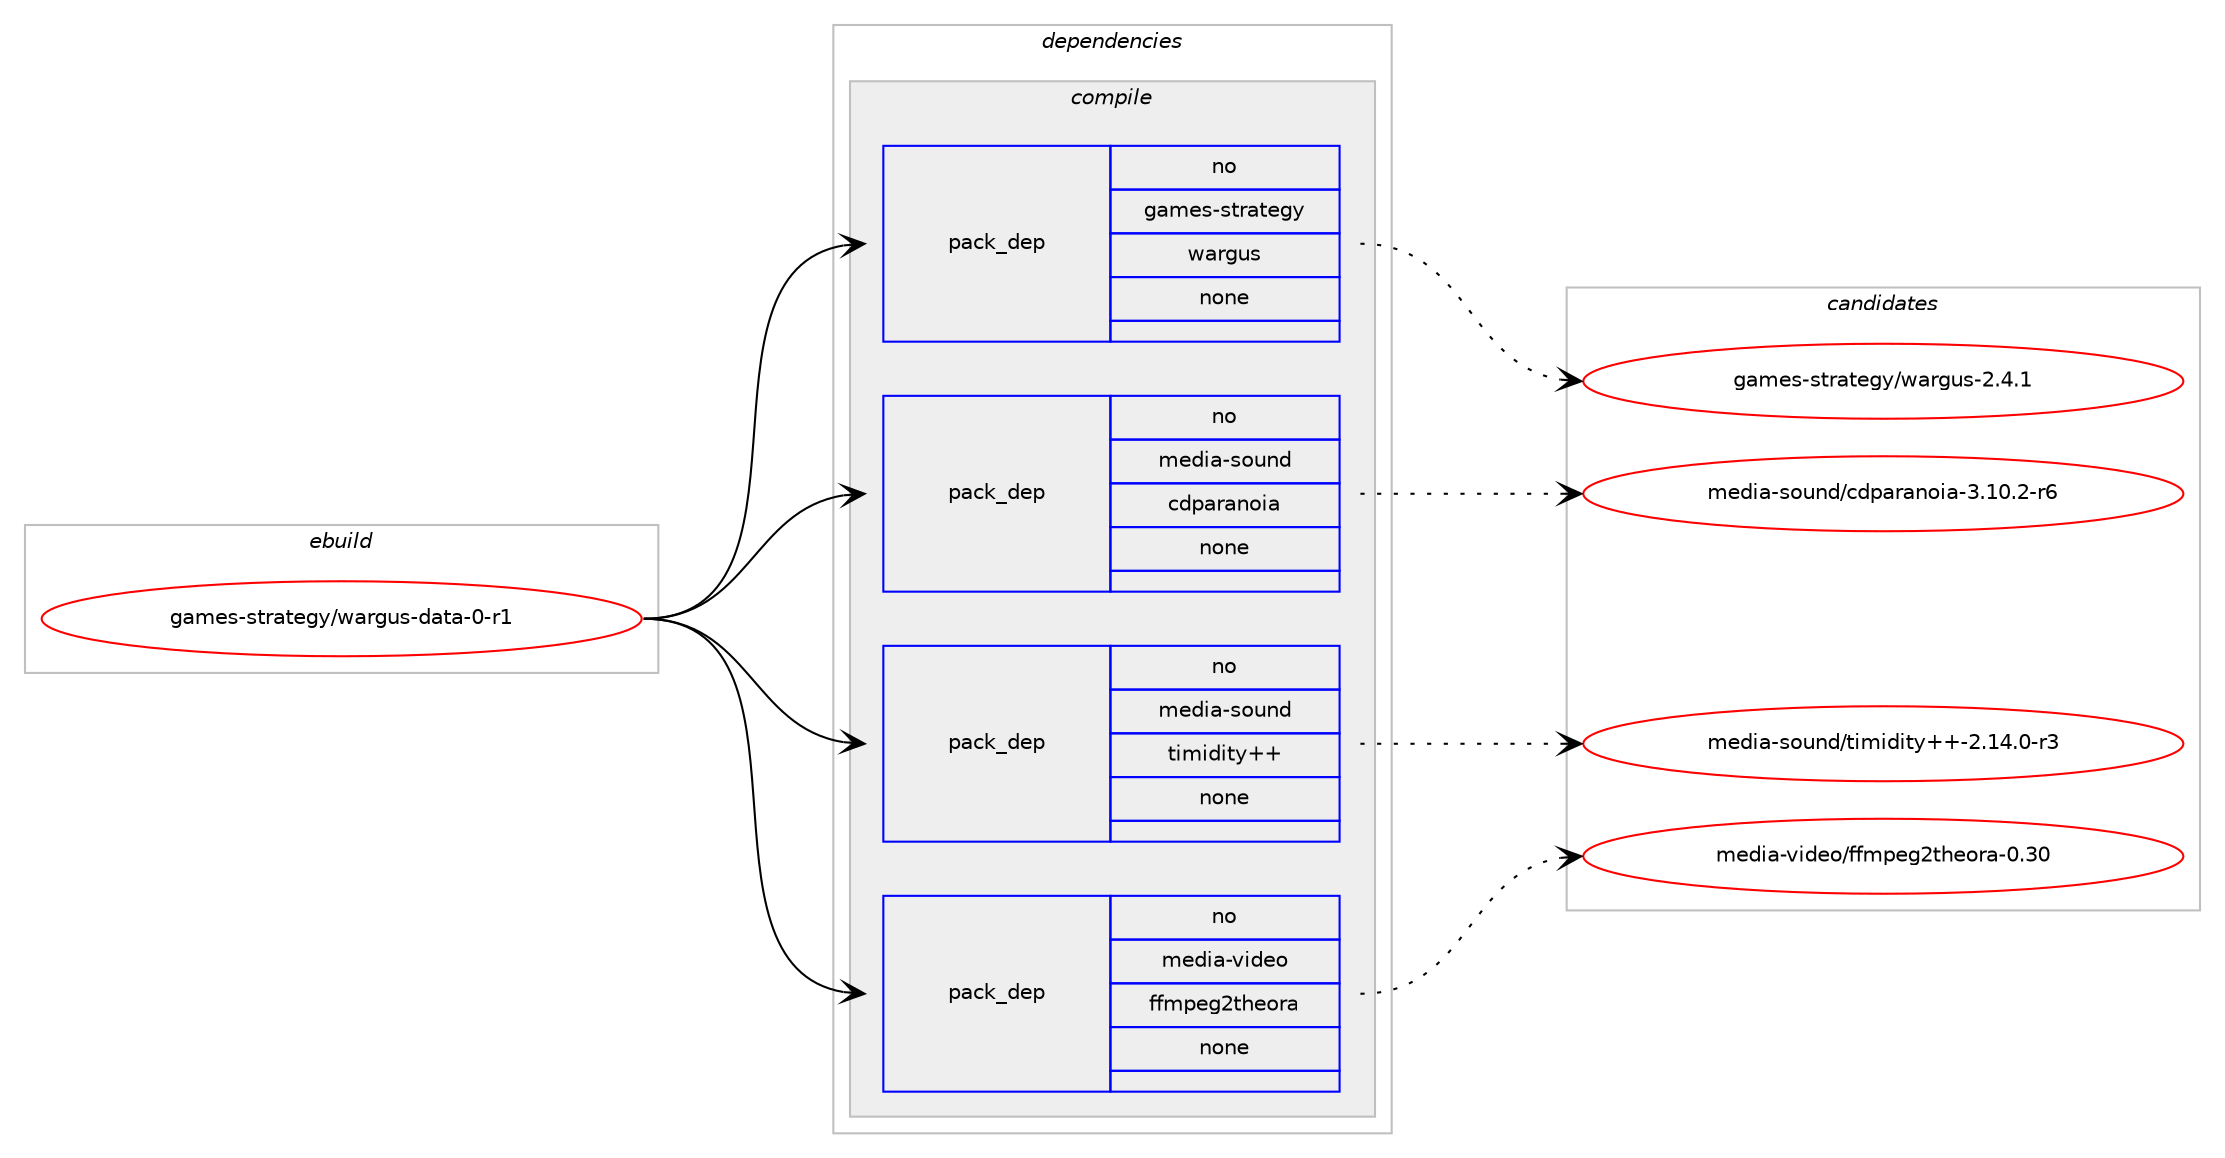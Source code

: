digraph prolog {

# *************
# Graph options
# *************

newrank=true;
concentrate=true;
compound=true;
graph [rankdir=LR,fontname=Helvetica,fontsize=10,ranksep=1.5];#, ranksep=2.5, nodesep=0.2];
edge  [arrowhead=vee];
node  [fontname=Helvetica,fontsize=10];

# **********
# The ebuild
# **********

subgraph cluster_leftcol {
color=gray;
rank=same;
label=<<i>ebuild</i>>;
id [label="games-strategy/wargus-data-0-r1", color=red, width=4, href="../games-strategy/wargus-data-0-r1.svg"];
}

# ****************
# The dependencies
# ****************

subgraph cluster_midcol {
color=gray;
label=<<i>dependencies</i>>;
subgraph cluster_compile {
fillcolor="#eeeeee";
style=filled;
label=<<i>compile</i>>;
subgraph pack1110446 {
dependency1561808 [label=<<TABLE BORDER="0" CELLBORDER="1" CELLSPACING="0" CELLPADDING="4" WIDTH="220"><TR><TD ROWSPAN="6" CELLPADDING="30">pack_dep</TD></TR><TR><TD WIDTH="110">no</TD></TR><TR><TD>games-strategy</TD></TR><TR><TD>wargus</TD></TR><TR><TD>none</TD></TR><TR><TD></TD></TR></TABLE>>, shape=none, color=blue];
}
id:e -> dependency1561808:w [weight=20,style="solid",arrowhead="vee"];
subgraph pack1110447 {
dependency1561809 [label=<<TABLE BORDER="0" CELLBORDER="1" CELLSPACING="0" CELLPADDING="4" WIDTH="220"><TR><TD ROWSPAN="6" CELLPADDING="30">pack_dep</TD></TR><TR><TD WIDTH="110">no</TD></TR><TR><TD>media-sound</TD></TR><TR><TD>cdparanoia</TD></TR><TR><TD>none</TD></TR><TR><TD></TD></TR></TABLE>>, shape=none, color=blue];
}
id:e -> dependency1561809:w [weight=20,style="solid",arrowhead="vee"];
subgraph pack1110448 {
dependency1561810 [label=<<TABLE BORDER="0" CELLBORDER="1" CELLSPACING="0" CELLPADDING="4" WIDTH="220"><TR><TD ROWSPAN="6" CELLPADDING="30">pack_dep</TD></TR><TR><TD WIDTH="110">no</TD></TR><TR><TD>media-sound</TD></TR><TR><TD>timidity++</TD></TR><TR><TD>none</TD></TR><TR><TD></TD></TR></TABLE>>, shape=none, color=blue];
}
id:e -> dependency1561810:w [weight=20,style="solid",arrowhead="vee"];
subgraph pack1110449 {
dependency1561811 [label=<<TABLE BORDER="0" CELLBORDER="1" CELLSPACING="0" CELLPADDING="4" WIDTH="220"><TR><TD ROWSPAN="6" CELLPADDING="30">pack_dep</TD></TR><TR><TD WIDTH="110">no</TD></TR><TR><TD>media-video</TD></TR><TR><TD>ffmpeg2theora</TD></TR><TR><TD>none</TD></TR><TR><TD></TD></TR></TABLE>>, shape=none, color=blue];
}
id:e -> dependency1561811:w [weight=20,style="solid",arrowhead="vee"];
}
subgraph cluster_compileandrun {
fillcolor="#eeeeee";
style=filled;
label=<<i>compile and run</i>>;
}
subgraph cluster_run {
fillcolor="#eeeeee";
style=filled;
label=<<i>run</i>>;
}
}

# **************
# The candidates
# **************

subgraph cluster_choices {
rank=same;
color=gray;
label=<<i>candidates</i>>;

subgraph choice1110446 {
color=black;
nodesep=1;
choice1039710910111545115116114971161011031214711997114103117115455046524649 [label="games-strategy/wargus-2.4.1", color=red, width=4,href="../games-strategy/wargus-2.4.1.svg"];
dependency1561808:e -> choice1039710910111545115116114971161011031214711997114103117115455046524649:w [style=dotted,weight="100"];
}
subgraph choice1110447 {
color=black;
nodesep=1;
choice10910110010597451151111171101004799100112971149711011110597455146494846504511454 [label="media-sound/cdparanoia-3.10.2-r6", color=red, width=4,href="../media-sound/cdparanoia-3.10.2-r6.svg"];
dependency1561809:e -> choice10910110010597451151111171101004799100112971149711011110597455146494846504511454:w [style=dotted,weight="100"];
}
subgraph choice1110448 {
color=black;
nodesep=1;
choice1091011001059745115111117110100471161051091051001051161214343455046495246484511451 [label="media-sound/timidity++-2.14.0-r3", color=red, width=4,href="../media-sound/timidity++-2.14.0-r3.svg"];
dependency1561810:e -> choice1091011001059745115111117110100471161051091051001051161214343455046495246484511451:w [style=dotted,weight="100"];
}
subgraph choice1110449 {
color=black;
nodesep=1;
choice10910110010597451181051001011114710210210911210110350116104101111114974548465148 [label="media-video/ffmpeg2theora-0.30", color=red, width=4,href="../media-video/ffmpeg2theora-0.30.svg"];
dependency1561811:e -> choice10910110010597451181051001011114710210210911210110350116104101111114974548465148:w [style=dotted,weight="100"];
}
}

}
